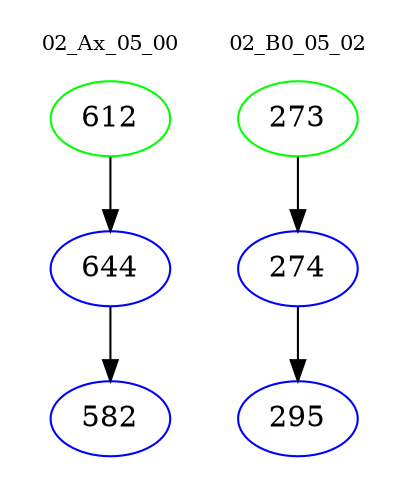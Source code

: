 digraph{
subgraph cluster_0 {
color = white
label = "02_Ax_05_00";
fontsize=10;
T0_612 [label="612", color="green"]
T0_612 -> T0_644 [color="black"]
T0_644 [label="644", color="blue"]
T0_644 -> T0_582 [color="black"]
T0_582 [label="582", color="blue"]
}
subgraph cluster_1 {
color = white
label = "02_B0_05_02";
fontsize=10;
T1_273 [label="273", color="green"]
T1_273 -> T1_274 [color="black"]
T1_274 [label="274", color="blue"]
T1_274 -> T1_295 [color="black"]
T1_295 [label="295", color="blue"]
}
}
